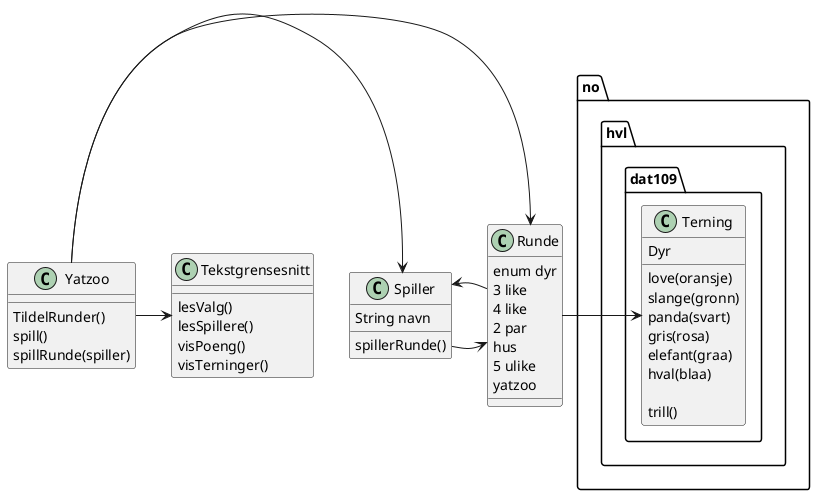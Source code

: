 @startuml

class Yatzoo{
TildelRunder()
spill()
spillRunde(spiller)
}

class Tekstgrensesnitt {
    lesValg()
    lesSpillere()
    visPoeng()
    visTerninger()
}

class Spiller{
String navn
spillerRunde()
}

class Runde{
enum dyr
3 like
4 like
2 par
hus
5 ulike
yatzoo
}

class no.hvl.dat109.Terning{
Dyr
love(oransje)
slange(gronn)
panda(svart)
gris(rosa)
elefant(graa)
hval(blaa)

trill()
}

Yatzoo -> Spiller
Yatzoo -> Tekstgrensesnitt
Yatzoo -> Runde
Spiller -> Runde
Runde -> no.hvl.dat109.Terning
Runde -> Spiller



@enduml